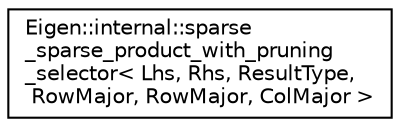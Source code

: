 digraph "Graphical Class Hierarchy"
{
  edge [fontname="Helvetica",fontsize="10",labelfontname="Helvetica",labelfontsize="10"];
  node [fontname="Helvetica",fontsize="10",shape=record];
  rankdir="LR";
  Node1 [label="Eigen::internal::sparse\l_sparse_product_with_pruning\l_selector\< Lhs, Rhs, ResultType,\l RowMajor, RowMajor, ColMajor \>",height=0.2,width=0.4,color="black", fillcolor="white", style="filled",URL="$struct_eigen_1_1internal_1_1sparse__sparse__product__with__pruning__selector_3_01_lhs_00_01_rhs_e175d5ee5e029960308385b07451d28e.html"];
}
